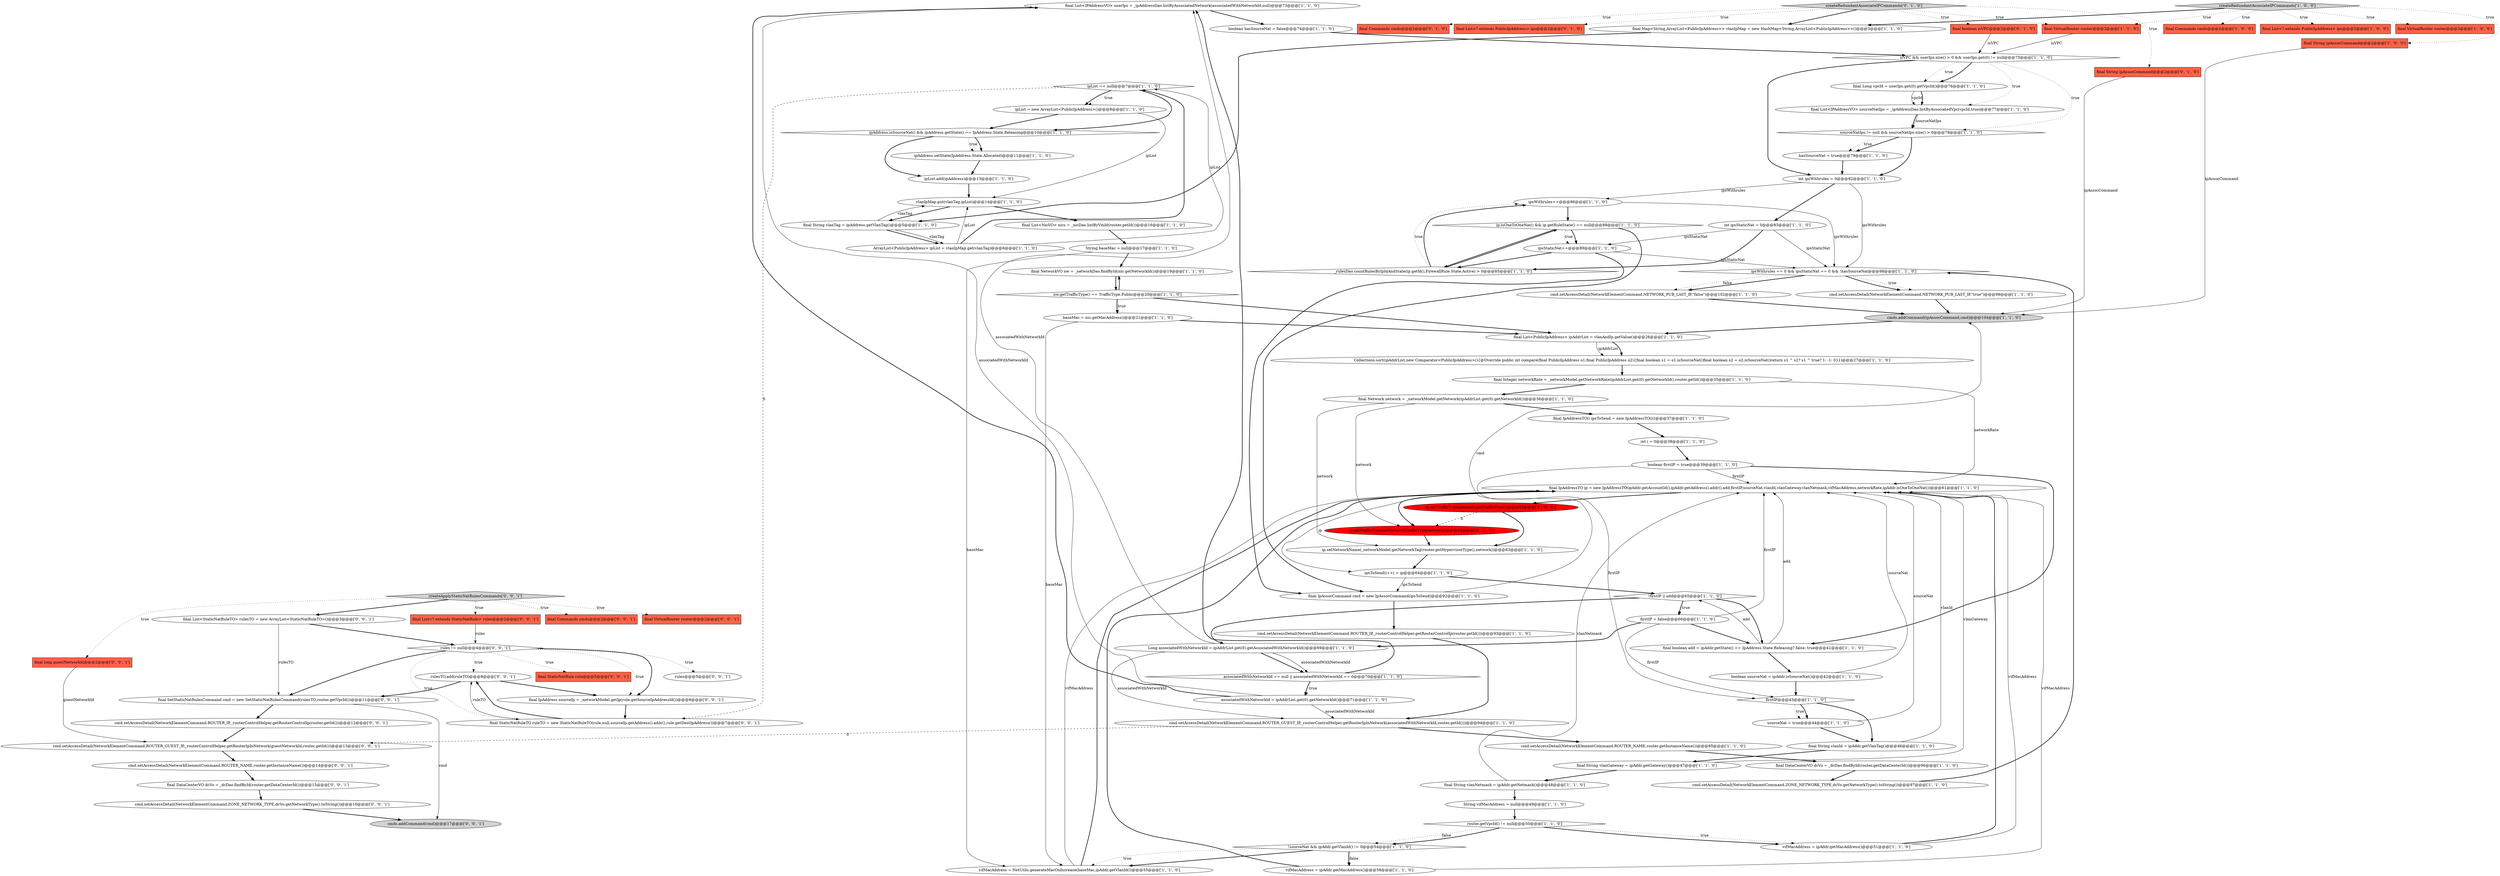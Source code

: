 digraph {
6 [style = filled, label = "final List<IPAddressVO> userIps = _ipAddressDao.listByAssociatedNetwork(associatedWithNetworkId,null)@@@73@@@['1', '1', '0']", fillcolor = white, shape = ellipse image = "AAA0AAABBB1BBB"];
16 [style = filled, label = "ipAddress.setState(IpAddress.State.Allocated)@@@11@@@['1', '1', '0']", fillcolor = white, shape = ellipse image = "AAA0AAABBB1BBB"];
45 [style = filled, label = "boolean firstIP = true@@@39@@@['1', '1', '0']", fillcolor = white, shape = ellipse image = "AAA0AAABBB1BBB"];
60 [style = filled, label = "!sourceNat && ipAddr.getVlanId() != 0@@@54@@@['1', '1', '0']", fillcolor = white, shape = diamond image = "AAA0AAABBB1BBB"];
65 [style = filled, label = "final IpAddressTO ip = new IpAddressTO(ipAddr.getAccountId(),ipAddr.getAddress().addr(),add,firstIP,sourceNat,vlanId,vlanGateway,vlanNetmask,vifMacAddress,networkRate,ipAddr.isOneToOneNat())@@@61@@@['1', '1', '0']", fillcolor = white, shape = ellipse image = "AAA0AAABBB1BBB"];
24 [style = filled, label = "boolean sourceNat = ipAddr.isSourceNat()@@@42@@@['1', '1', '0']", fillcolor = white, shape = ellipse image = "AAA0AAABBB1BBB"];
26 [style = filled, label = "vifMacAddress = ipAddr.getMacAddress()@@@51@@@['1', '1', '0']", fillcolor = white, shape = ellipse image = "AAA0AAABBB1BBB"];
22 [style = filled, label = "boolean hasSourceNat = false@@@74@@@['1', '1', '0']", fillcolor = white, shape = ellipse image = "AAA0AAABBB1BBB"];
62 [style = filled, label = "ipAddress.isSourceNat() && ipAddress.getState() == IpAddress.State.Releasing@@@10@@@['1', '1', '0']", fillcolor = white, shape = diamond image = "AAA0AAABBB1BBB"];
71 [style = filled, label = "nw.getTrafficType() == TrafficType.Public@@@20@@@['1', '1', '0']", fillcolor = white, shape = diamond image = "AAA0AAABBB1BBB"];
77 [style = filled, label = "ip.setTrafficType(getNetworkTrafficType(network))@@@62@@@['0', '1', '0']", fillcolor = red, shape = ellipse image = "AAA1AAABBB2BBB"];
51 [style = filled, label = "final VirtualRouter router@@@2@@@['1', '0', '0']", fillcolor = tomato, shape = box image = "AAA0AAABBB1BBB"];
36 [style = filled, label = "final String vlanNetmask = ipAddr.getNetmask()@@@48@@@['1', '1', '0']", fillcolor = white, shape = ellipse image = "AAA0AAABBB1BBB"];
90 [style = filled, label = "final StaticNatRuleTO ruleTO = new StaticNatRuleTO(rule,null,sourceIp.getAddress().addr(),rule.getDestIpAddress())@@@7@@@['0', '0', '1']", fillcolor = white, shape = ellipse image = "AAA0AAABBB3BBB"];
31 [style = filled, label = "final IpAssocCommand cmd = new IpAssocCommand(ipsToSend)@@@92@@@['1', '1', '0']", fillcolor = white, shape = ellipse image = "AAA0AAABBB1BBB"];
87 [style = filled, label = "cmd.setAccessDetail(NetworkElementCommand.ZONE_NETWORK_TYPE,dcVo.getNetworkType().toString())@@@16@@@['0', '0', '1']", fillcolor = white, shape = ellipse image = "AAA0AAABBB3BBB"];
81 [style = filled, label = "rulesTO.add(ruleTO)@@@8@@@['0', '0', '1']", fillcolor = white, shape = ellipse image = "AAA0AAABBB3BBB"];
89 [style = filled, label = "final List<? extends StaticNatRule> rules@@@2@@@['0', '0', '1']", fillcolor = tomato, shape = box image = "AAA0AAABBB3BBB"];
19 [style = filled, label = "vlanIpMap.put(vlanTag,ipList)@@@14@@@['1', '1', '0']", fillcolor = white, shape = ellipse image = "AAA0AAABBB1BBB"];
35 [style = filled, label = "ipsWithrules++@@@86@@@['1', '1', '0']", fillcolor = white, shape = ellipse image = "AAA0AAABBB1BBB"];
21 [style = filled, label = "associatedWithNetworkId = ipAddrList.get(0).getNetworkId()@@@71@@@['1', '1', '0']", fillcolor = white, shape = ellipse image = "AAA0AAABBB1BBB"];
91 [style = filled, label = "final long guestNetworkId@@@2@@@['0', '0', '1']", fillcolor = tomato, shape = box image = "AAA0AAABBB3BBB"];
23 [style = filled, label = "final Map<String,ArrayList<PublicIpAddress>> vlanIpMap = new HashMap<String,ArrayList<PublicIpAddress>>()@@@3@@@['1', '1', '0']", fillcolor = white, shape = ellipse image = "AAA0AAABBB1BBB"];
61 [style = filled, label = "final DataCenterVO dcVo = _dcDao.findById(router.getDataCenterId())@@@96@@@['1', '1', '0']", fillcolor = white, shape = ellipse image = "AAA0AAABBB1BBB"];
25 [style = filled, label = "final NetworkVO nw = _networkDao.findById(nic.getNetworkId())@@@19@@@['1', '1', '0']", fillcolor = white, shape = ellipse image = "AAA0AAABBB1BBB"];
56 [style = filled, label = "ipList.add(ipAddress)@@@13@@@['1', '1', '0']", fillcolor = white, shape = ellipse image = "AAA0AAABBB1BBB"];
5 [style = filled, label = "cmds.addCommand(ipAssocCommand,cmd)@@@104@@@['1', '1', '0']", fillcolor = lightgray, shape = ellipse image = "AAA0AAABBB1BBB"];
42 [style = filled, label = "ip.setTrafficType(network.getTrafficType())@@@62@@@['1', '0', '0']", fillcolor = red, shape = ellipse image = "AAA1AAABBB1BBB"];
78 [style = filled, label = "cmd.setAccessDetail(NetworkElementCommand.ROUTER_NAME,router.getInstanceName())@@@14@@@['0', '0', '1']", fillcolor = white, shape = ellipse image = "AAA0AAABBB3BBB"];
79 [style = filled, label = "final DataCenterVO dcVo = _dcDao.findById(router.getDataCenterId())@@@15@@@['0', '0', '1']", fillcolor = white, shape = ellipse image = "AAA0AAABBB3BBB"];
17 [style = filled, label = "baseMac = nic.getMacAddress()@@@21@@@['1', '1', '0']", fillcolor = white, shape = ellipse image = "AAA0AAABBB1BBB"];
29 [style = filled, label = "final String vlanGateway = ipAddr.getGateway()@@@47@@@['1', '1', '0']", fillcolor = white, shape = ellipse image = "AAA0AAABBB1BBB"];
41 [style = filled, label = "vifMacAddress = NetUtils.generateMacOnIncrease(baseMac,ipAddr.getVlanId())@@@55@@@['1', '1', '0']", fillcolor = white, shape = ellipse image = "AAA0AAABBB1BBB"];
12 [style = filled, label = "final List<NicVO> nics = _nicDao.listByVmId(router.getId())@@@16@@@['1', '1', '0']", fillcolor = white, shape = ellipse image = "AAA0AAABBB1BBB"];
40 [style = filled, label = "ipsStaticNat++@@@89@@@['1', '1', '0']", fillcolor = white, shape = ellipse image = "AAA0AAABBB1BBB"];
0 [style = filled, label = "sourceNat = true@@@44@@@['1', '1', '0']", fillcolor = white, shape = ellipse image = "AAA0AAABBB1BBB"];
9 [style = filled, label = "cmd.setAccessDetail(NetworkElementCommand.NETWORK_PUB_LAST_IP,\"false\")@@@102@@@['1', '1', '0']", fillcolor = white, shape = ellipse image = "AAA0AAABBB1BBB"];
30 [style = filled, label = "associatedWithNetworkId == null || associatedWithNetworkId == 0@@@70@@@['1', '1', '0']", fillcolor = white, shape = diamond image = "AAA0AAABBB1BBB"];
85 [style = filled, label = "final IpAddress sourceIp = _networkModel.getIp(rule.getSourceIpAddressId())@@@6@@@['0', '0', '1']", fillcolor = white, shape = ellipse image = "AAA0AAABBB3BBB"];
49 [style = filled, label = "!firstIP || add@@@65@@@['1', '1', '0']", fillcolor = white, shape = diamond image = "AAA0AAABBB1BBB"];
59 [style = filled, label = "final VirtualRouter router@@@2@@@['1', '1', '0']", fillcolor = tomato, shape = box image = "AAA0AAABBB1BBB"];
96 [style = filled, label = "final SetStaticNatRulesCommand cmd = new SetStaticNatRulesCommand(rulesTO,router.getVpcId())@@@11@@@['0', '0', '1']", fillcolor = white, shape = ellipse image = "AAA0AAABBB3BBB"];
66 [style = filled, label = "cmd.setAccessDetail(NetworkElementCommand.ROUTER_NAME,router.getInstanceName())@@@95@@@['1', '1', '0']", fillcolor = white, shape = ellipse image = "AAA0AAABBB1BBB"];
63 [style = filled, label = "int i = 0@@@38@@@['1', '1', '0']", fillcolor = white, shape = ellipse image = "AAA0AAABBB1BBB"];
95 [style = filled, label = "rules != null@@@4@@@['0', '0', '1']", fillcolor = white, shape = diamond image = "AAA0AAABBB3BBB"];
67 [style = filled, label = "sourceNatIps != null && sourceNatIps.size() > 0@@@78@@@['1', '1', '0']", fillcolor = white, shape = diamond image = "AAA0AAABBB1BBB"];
58 [style = filled, label = "Long associatedWithNetworkId = ipAddrList.get(0).getAssociatedWithNetworkId()@@@69@@@['1', '1', '0']", fillcolor = white, shape = ellipse image = "AAA0AAABBB1BBB"];
88 [style = filled, label = "createApplyStaticNatRulesCommands['0', '0', '1']", fillcolor = lightgray, shape = diamond image = "AAA0AAABBB3BBB"];
11 [style = filled, label = "cmd.setAccessDetail(NetworkElementCommand.NETWORK_PUB_LAST_IP,\"true\")@@@99@@@['1', '1', '0']", fillcolor = white, shape = ellipse image = "AAA0AAABBB1BBB"];
84 [style = filled, label = "final Commands cmds@@@2@@@['0', '0', '1']", fillcolor = tomato, shape = box image = "AAA0AAABBB3BBB"];
2 [style = filled, label = "final Commands cmds@@@2@@@['1', '0', '0']", fillcolor = tomato, shape = box image = "AAA0AAABBB1BBB"];
73 [style = filled, label = "final boolean isVPC@@@2@@@['0', '1', '0']", fillcolor = tomato, shape = box image = "AAA0AAABBB2BBB"];
76 [style = filled, label = "createRedundantAssociateIPCommands['0', '1', '0']", fillcolor = lightgray, shape = diamond image = "AAA0AAABBB2BBB"];
38 [style = filled, label = "final Network network = _networkModel.getNetwork(ipAddrList.get(0).getNetworkId())@@@36@@@['1', '1', '0']", fillcolor = white, shape = ellipse image = "AAA0AAABBB1BBB"];
15 [style = filled, label = "final String ipAssocCommand@@@2@@@['1', '0', '0']", fillcolor = tomato, shape = box image = "AAA0AAABBB1BBB"];
92 [style = filled, label = "cmd.setAccessDetail(NetworkElementCommand.ROUTER_IP,_routerControlHelper.getRouterControlIp(router.getId()))@@@12@@@['0', '0', '1']", fillcolor = white, shape = ellipse image = "AAA0AAABBB3BBB"];
27 [style = filled, label = "final Long vpcId = userIps.get(0).getVpcId()@@@76@@@['1', '1', '0']", fillcolor = white, shape = ellipse image = "AAA0AAABBB1BBB"];
10 [style = filled, label = "final Integer networkRate = _networkModel.getNetworkRate(ipAddrList.get(0).getNetworkId(),router.getId())@@@35@@@['1', '1', '0']", fillcolor = white, shape = ellipse image = "AAA0AAABBB1BBB"];
32 [style = filled, label = "final IpAddressTO(( ipsToSend = new IpAddressTO((((@@@37@@@['1', '1', '0']", fillcolor = white, shape = ellipse image = "AAA0AAABBB1BBB"];
52 [style = filled, label = "final String vlanId = ipAddr.getVlanTag()@@@46@@@['1', '1', '0']", fillcolor = white, shape = ellipse image = "AAA0AAABBB1BBB"];
46 [style = filled, label = "ipsWithrules == 0 && ipsStaticNat == 0 && !hasSourceNat@@@98@@@['1', '1', '0']", fillcolor = white, shape = diamond image = "AAA0AAABBB1BBB"];
75 [style = filled, label = "final List<? extends PublicIpAddress> ips@@@2@@@['0', '1', '0']", fillcolor = tomato, shape = box image = "AAA0AAABBB2BBB"];
54 [style = filled, label = "hasSourceNat = true@@@79@@@['1', '1', '0']", fillcolor = white, shape = ellipse image = "AAA0AAABBB1BBB"];
44 [style = filled, label = "final List<? extends PublicIpAddress> ips@@@2@@@['1', '0', '0']", fillcolor = tomato, shape = box image = "AAA0AAABBB1BBB"];
37 [style = filled, label = "firstIP = false@@@66@@@['1', '1', '0']", fillcolor = white, shape = ellipse image = "AAA0AAABBB1BBB"];
28 [style = filled, label = "vifMacAddress = ipAddr.getMacAddress()@@@58@@@['1', '1', '0']", fillcolor = white, shape = ellipse image = "AAA0AAABBB1BBB"];
69 [style = filled, label = "ip.isOneToOneNat() && ip.getRuleState() == null@@@88@@@['1', '1', '0']", fillcolor = white, shape = diamond image = "AAA0AAABBB1BBB"];
13 [style = filled, label = "firstIP@@@43@@@['1', '1', '0']", fillcolor = white, shape = diamond image = "AAA0AAABBB1BBB"];
39 [style = filled, label = "int ipsWithrules = 0@@@82@@@['1', '1', '0']", fillcolor = white, shape = ellipse image = "AAA0AAABBB1BBB"];
72 [style = filled, label = "final Commands cmds@@@2@@@['0', '1', '0']", fillcolor = tomato, shape = box image = "AAA0AAABBB2BBB"];
83 [style = filled, label = "cmds.addCommand(cmd)@@@17@@@['0', '0', '1']", fillcolor = lightgray, shape = ellipse image = "AAA0AAABBB3BBB"];
34 [style = filled, label = "int ipsStaticNat = 0@@@83@@@['1', '1', '0']", fillcolor = white, shape = ellipse image = "AAA0AAABBB1BBB"];
82 [style = filled, label = "final List<StaticNatRuleTO> rulesTO = new ArrayList<StaticNatRuleTO>()@@@3@@@['0', '0', '1']", fillcolor = white, shape = ellipse image = "AAA0AAABBB3BBB"];
50 [style = filled, label = "createRedundantAssociateIPCommands['1', '0', '0']", fillcolor = lightgray, shape = diamond image = "AAA0AAABBB1BBB"];
70 [style = filled, label = "ipList = new ArrayList<PublicIpAddress>()@@@8@@@['1', '1', '0']", fillcolor = white, shape = ellipse image = "AAA0AAABBB1BBB"];
93 [style = filled, label = "final StaticNatRule rule@@@5@@@['0', '0', '1']", fillcolor = tomato, shape = box image = "AAA0AAABBB3BBB"];
14 [style = filled, label = "isVPC && userIps.size() > 0 && userIps.get(0) != null@@@75@@@['1', '1', '0']", fillcolor = white, shape = diamond image = "AAA0AAABBB1BBB"];
74 [style = filled, label = "final String ipAssocCommand@@@2@@@['0', '1', '0']", fillcolor = tomato, shape = box image = "AAA0AAABBB2BBB"];
47 [style = filled, label = "String baseMac = null@@@17@@@['1', '1', '0']", fillcolor = white, shape = ellipse image = "AAA0AAABBB1BBB"];
57 [style = filled, label = "cmd.setAccessDetail(NetworkElementCommand.ROUTER_GUEST_IP,_routerControlHelper.getRouterIpInNetwork(associatedWithNetworkId,router.getId()))@@@94@@@['1', '1', '0']", fillcolor = white, shape = ellipse image = "AAA0AAABBB1BBB"];
86 [style = filled, label = "rules@@@5@@@['0', '0', '1']", fillcolor = white, shape = ellipse image = "AAA0AAABBB3BBB"];
55 [style = filled, label = "cmd.setAccessDetail(NetworkElementCommand.ROUTER_IP,_routerControlHelper.getRouterControlIp(router.getId()))@@@93@@@['1', '1', '0']", fillcolor = white, shape = ellipse image = "AAA0AAABBB1BBB"];
43 [style = filled, label = "final List<IPAddressVO> sourceNatIps = _ipAddressDao.listByAssociatedVpc(vpcId,true)@@@77@@@['1', '1', '0']", fillcolor = white, shape = ellipse image = "AAA0AAABBB1BBB"];
1 [style = filled, label = "String vifMacAddress = null@@@49@@@['1', '1', '0']", fillcolor = white, shape = ellipse image = "AAA0AAABBB1BBB"];
33 [style = filled, label = "ip.setNetworkName(_networkModel.getNetworkTag(router.getHypervisorType(),network))@@@63@@@['1', '1', '0']", fillcolor = white, shape = ellipse image = "AAA0AAABBB1BBB"];
53 [style = filled, label = "ArrayList<PublicIpAddress> ipList = vlanIpMap.get(vlanTag)@@@6@@@['1', '1', '0']", fillcolor = white, shape = ellipse image = "AAA0AAABBB1BBB"];
18 [style = filled, label = "ipsToSend(i++( = ip@@@64@@@['1', '1', '0']", fillcolor = white, shape = ellipse image = "AAA0AAABBB1BBB"];
68 [style = filled, label = "ipList == null@@@7@@@['1', '1', '0']", fillcolor = white, shape = diamond image = "AAA0AAABBB1BBB"];
94 [style = filled, label = "cmd.setAccessDetail(NetworkElementCommand.ROUTER_GUEST_IP,_routerControlHelper.getRouterIpInNetwork(guestNetworkId,router.getId()))@@@13@@@['0', '0', '1']", fillcolor = white, shape = ellipse image = "AAA0AAABBB3BBB"];
20 [style = filled, label = "cmd.setAccessDetail(NetworkElementCommand.ZONE_NETWORK_TYPE,dcVo.getNetworkType().toString())@@@97@@@['1', '1', '0']", fillcolor = white, shape = ellipse image = "AAA0AAABBB1BBB"];
7 [style = filled, label = "final boolean add = ipAddr.getState() == IpAddress.State.Releasing? false: true@@@41@@@['1', '1', '0']", fillcolor = white, shape = ellipse image = "AAA0AAABBB1BBB"];
64 [style = filled, label = "_rulesDao.countRulesByIpIdAndState(ip.getId(),FirewallRule.State.Active) > 0@@@85@@@['1', '1', '0']", fillcolor = white, shape = diamond image = "AAA0AAABBB1BBB"];
4 [style = filled, label = "final String vlanTag = ipAddress.getVlanTag()@@@5@@@['1', '1', '0']", fillcolor = white, shape = ellipse image = "AAA0AAABBB1BBB"];
8 [style = filled, label = "final List<PublicIpAddress> ipAddrList = vlanAndIp.getValue()@@@26@@@['1', '1', '0']", fillcolor = white, shape = ellipse image = "AAA0AAABBB1BBB"];
80 [style = filled, label = "final VirtualRouter router@@@2@@@['0', '0', '1']", fillcolor = tomato, shape = box image = "AAA0AAABBB3BBB"];
3 [style = filled, label = "Collections.sort(ipAddrList,new Comparator<PublicIpAddress>(){@Override public int compare(final PublicIpAddress o1,final PublicIpAddress o2){final boolean s1 = o1.isSourceNat()final boolean s2 = o2.isSourceNat()return s1 ^ s2? s1 ^ true? 1: -1: 0}})@@@27@@@['1', '1', '0']", fillcolor = white, shape = ellipse image = "AAA0AAABBB1BBB"];
48 [style = filled, label = "router.getVpcId() != null@@@50@@@['1', '1', '0']", fillcolor = white, shape = diamond image = "AAA0AAABBB1BBB"];
67->39 [style = bold, label=""];
53->19 [style = solid, label="ipList"];
71->25 [style = bold, label=""];
65->42 [style = bold, label=""];
45->13 [style = solid, label="firstIP"];
4->53 [style = bold, label=""];
6->22 [style = bold, label=""];
89->95 [style = solid, label="rules"];
58->30 [style = bold, label=""];
88->89 [style = dotted, label="true"];
88->84 [style = dotted, label="true"];
30->6 [style = bold, label=""];
45->7 [style = bold, label=""];
32->63 [style = bold, label=""];
35->46 [style = solid, label="ipsWithrules"];
0->52 [style = bold, label=""];
26->65 [style = bold, label=""];
12->47 [style = bold, label=""];
91->94 [style = solid, label="guestNetworkId"];
50->2 [style = dotted, label="true"];
18->49 [style = bold, label=""];
55->57 [style = bold, label=""];
48->26 [style = dotted, label="true"];
33->18 [style = bold, label=""];
27->43 [style = solid, label="vpcId"];
34->64 [style = bold, label=""];
57->94 [style = dashed, label="0"];
90->81 [style = solid, label="ruleTO"];
71->17 [style = dotted, label="true"];
9->5 [style = bold, label=""];
21->6 [style = solid, label="associatedWithNetworkId"];
41->65 [style = solid, label="vifMacAddress"];
95->86 [style = dotted, label="true"];
40->31 [style = bold, label=""];
29->65 [style = solid, label="vlanGateway"];
95->81 [style = dotted, label="true"];
28->65 [style = bold, label=""];
60->41 [style = dotted, label="true"];
8->3 [style = solid, label="ipAddrList"];
62->56 [style = bold, label=""];
34->46 [style = solid, label="ipsStaticNat"];
38->77 [style = solid, label="network"];
29->36 [style = bold, label=""];
68->70 [style = dotted, label="true"];
50->23 [style = bold, label=""];
19->12 [style = bold, label=""];
49->58 [style = bold, label=""];
16->56 [style = bold, label=""];
37->58 [style = bold, label=""];
39->34 [style = bold, label=""];
85->90 [style = bold, label=""];
50->44 [style = dotted, label="true"];
68->70 [style = bold, label=""];
50->51 [style = dotted, label="true"];
69->64 [style = bold, label=""];
41->65 [style = bold, label=""];
4->53 [style = solid, label="vlanTag"];
60->41 [style = bold, label=""];
50->59 [style = dotted, label="true"];
42->77 [style = dashed, label="0"];
14->27 [style = dotted, label="true"];
76->75 [style = dotted, label="true"];
48->60 [style = dotted, label="false"];
43->67 [style = bold, label=""];
69->31 [style = bold, label=""];
64->35 [style = bold, label=""];
38->32 [style = bold, label=""];
3->10 [style = bold, label=""];
45->65 [style = solid, label="firstIP"];
7->24 [style = bold, label=""];
81->96 [style = bold, label=""];
47->25 [style = bold, label=""];
76->23 [style = bold, label=""];
13->0 [style = dotted, label="true"];
53->68 [style = bold, label=""];
66->61 [style = bold, label=""];
74->5 [style = solid, label="ipAssocCommand"];
15->5 [style = solid, label="ipAssocCommand"];
38->33 [style = solid, label="network"];
39->35 [style = solid, label="ipsWithrules"];
22->14 [style = bold, label=""];
14->39 [style = bold, label=""];
96->92 [style = bold, label=""];
61->20 [style = bold, label=""];
63->45 [style = bold, label=""];
13->0 [style = bold, label=""];
24->13 [style = bold, label=""];
82->96 [style = solid, label="rulesTO"];
96->83 [style = solid, label="cmd"];
17->8 [style = bold, label=""];
49->37 [style = bold, label=""];
46->9 [style = bold, label=""];
27->43 [style = bold, label=""];
87->83 [style = bold, label=""];
14->67 [style = dotted, label="true"];
67->54 [style = bold, label=""];
94->78 [style = bold, label=""];
46->9 [style = dotted, label="false"];
57->66 [style = bold, label=""];
1->48 [style = bold, label=""];
76->74 [style = dotted, label="true"];
76->73 [style = dotted, label="true"];
78->79 [style = bold, label=""];
8->3 [style = bold, label=""];
64->35 [style = dotted, label="true"];
65->77 [style = bold, label=""];
28->65 [style = solid, label="vifMacAddress"];
37->13 [style = solid, label="firstIP"];
21->57 [style = solid, label="associatedWithNetworkId"];
79->87 [style = bold, label=""];
69->40 [style = bold, label=""];
31->5 [style = solid, label="cmd"];
37->7 [style = bold, label=""];
52->65 [style = solid, label="vlanId"];
48->26 [style = bold, label=""];
65->18 [style = solid, label="ip"];
62->16 [style = bold, label=""];
54->39 [style = bold, label=""];
11->5 [style = bold, label=""];
30->21 [style = bold, label=""];
50->15 [style = dotted, label="true"];
39->46 [style = solid, label="ipsWithrules"];
70->19 [style = solid, label="ipList"];
76->59 [style = dotted, label="true"];
76->72 [style = dotted, label="true"];
36->65 [style = solid, label="vlanNetmask"];
10->65 [style = solid, label="networkRate"];
60->28 [style = bold, label=""];
58->30 [style = solid, label="associatedWithNetworkId"];
49->7 [style = bold, label=""];
14->27 [style = bold, label=""];
46->11 [style = dotted, label="true"];
40->46 [style = solid, label="ipsStaticNat"];
71->8 [style = bold, label=""];
13->52 [style = bold, label=""];
49->37 [style = dotted, label="true"];
25->71 [style = bold, label=""];
10->38 [style = bold, label=""];
34->40 [style = solid, label="ipsStaticNat"];
5->8 [style = bold, label=""];
95->90 [style = dotted, label="true"];
88->91 [style = dotted, label="true"];
26->65 [style = solid, label="vifMacAddress"];
71->17 [style = bold, label=""];
21->6 [style = bold, label=""];
81->85 [style = bold, label=""];
64->69 [style = bold, label=""];
95->93 [style = dotted, label="true"];
68->62 [style = bold, label=""];
17->41 [style = solid, label="baseMac"];
20->46 [style = bold, label=""];
70->62 [style = bold, label=""];
23->4 [style = bold, label=""];
40->64 [style = bold, label=""];
42->33 [style = bold, label=""];
0->65 [style = solid, label="sourceNat"];
95->85 [style = bold, label=""];
14->43 [style = dotted, label="true"];
95->85 [style = dotted, label="true"];
88->80 [style = dotted, label="true"];
48->60 [style = bold, label=""];
62->16 [style = dotted, label="true"];
30->21 [style = dotted, label="true"];
53->68 [style = solid, label="ipList"];
36->1 [style = bold, label=""];
68->90 [style = dashed, label="0"];
46->11 [style = bold, label=""];
90->81 [style = bold, label=""];
24->65 [style = solid, label="sourceNat"];
31->55 [style = bold, label=""];
18->31 [style = solid, label="ipsToSend"];
95->96 [style = bold, label=""];
56->19 [style = bold, label=""];
7->49 [style = solid, label="add"];
37->65 [style = solid, label="firstIP"];
77->33 [style = bold, label=""];
58->57 [style = solid, label="associatedWithNetworkId"];
7->65 [style = solid, label="add"];
58->6 [style = solid, label="associatedWithNetworkId"];
35->69 [style = bold, label=""];
60->28 [style = dotted, label="false"];
52->29 [style = bold, label=""];
92->94 [style = bold, label=""];
19->4 [style = bold, label=""];
88->82 [style = bold, label=""];
43->67 [style = solid, label="sourceNatIps"];
59->14 [style = solid, label="isVPC"];
47->41 [style = solid, label="baseMac"];
69->40 [style = dotted, label="true"];
67->54 [style = dotted, label="true"];
82->95 [style = bold, label=""];
73->14 [style = solid, label="isVPC"];
4->19 [style = solid, label="vlanTag"];
}
